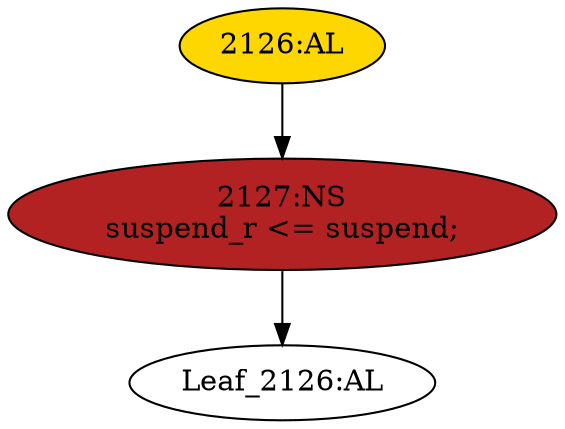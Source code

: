strict digraph "" {
	node [label="\N"];
	"Leaf_2126:AL"	 [def_var="['suspend_r']",
		label="Leaf_2126:AL"];
	"2127:NS"	 [ast="<pyverilog.vparser.ast.NonblockingSubstitution object at 0x7f0a38dad710>",
		fillcolor=firebrick,
		label="2127:NS
suspend_r <= suspend;",
		statements="[<pyverilog.vparser.ast.NonblockingSubstitution object at 0x7f0a38dad710>]",
		style=filled,
		typ=NonblockingSubstitution];
	"2127:NS" -> "Leaf_2126:AL"	 [cond="[]",
		lineno=None];
	"2126:AL"	 [ast="<pyverilog.vparser.ast.Always object at 0x7f0a38dad850>",
		clk_sens=False,
		fillcolor=gold,
		label="2126:AL",
		sens="['wclk']",
		statements="[]",
		style=filled,
		typ=Always,
		use_var="['suspend']"];
	"2126:AL" -> "2127:NS"	 [cond="[]",
		lineno=None];
}
